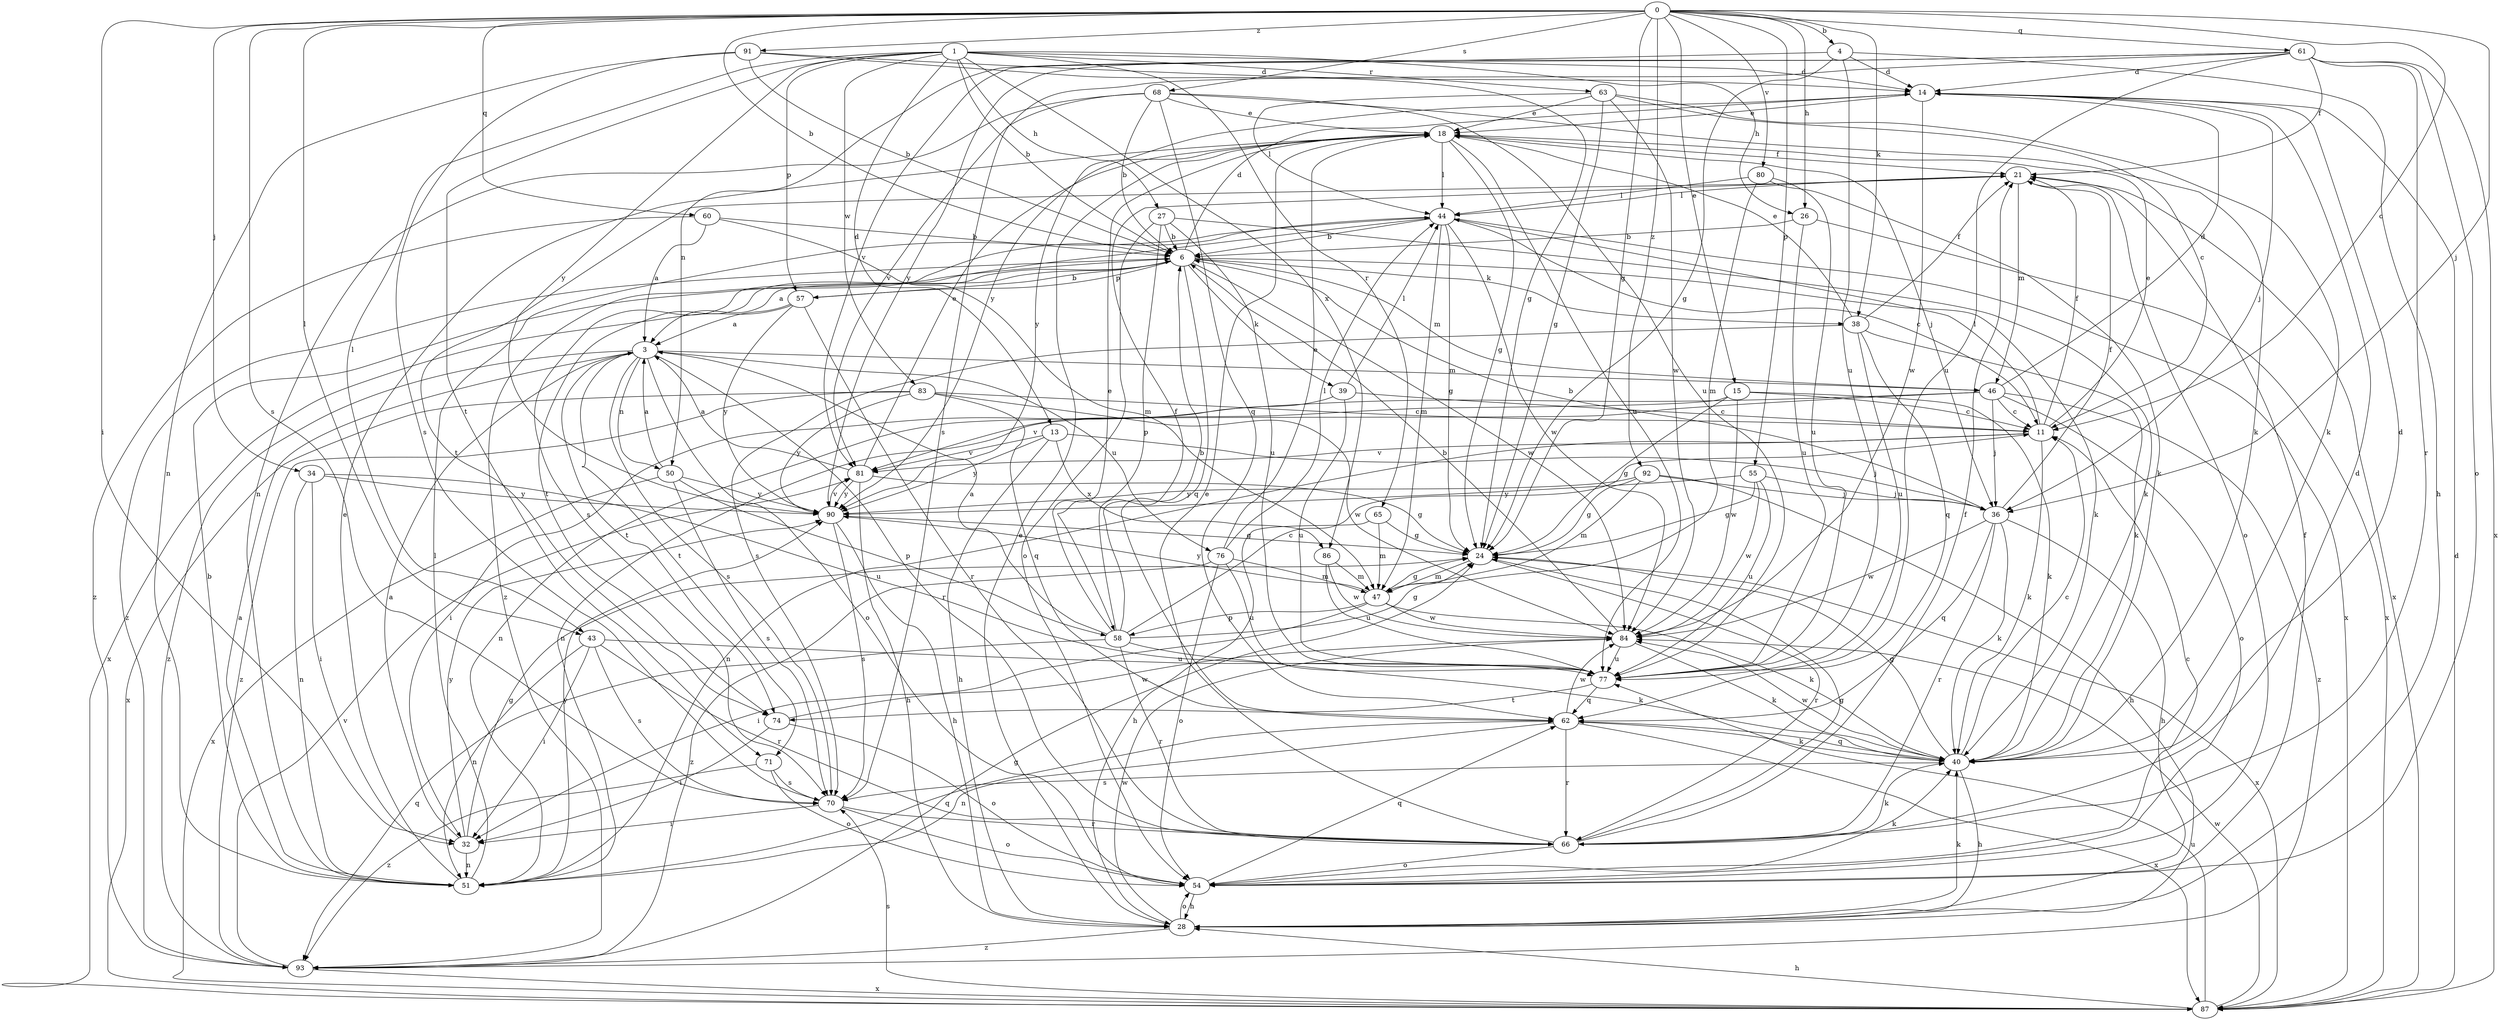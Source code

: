 strict digraph  {
0;
1;
3;
4;
6;
11;
13;
14;
15;
18;
21;
24;
26;
27;
28;
32;
34;
36;
38;
39;
40;
43;
44;
46;
47;
50;
51;
54;
55;
57;
58;
60;
61;
62;
63;
65;
66;
68;
70;
71;
74;
76;
77;
80;
81;
83;
84;
86;
87;
90;
91;
92;
93;
0 -> 4  [label=b];
0 -> 6  [label=b];
0 -> 11  [label=c];
0 -> 15  [label=e];
0 -> 24  [label=g];
0 -> 26  [label=h];
0 -> 32  [label=i];
0 -> 34  [label=j];
0 -> 36  [label=j];
0 -> 38  [label=k];
0 -> 43  [label=l];
0 -> 55  [label=p];
0 -> 60  [label=q];
0 -> 61  [label=q];
0 -> 68  [label=s];
0 -> 70  [label=s];
0 -> 80  [label=v];
0 -> 91  [label=z];
0 -> 92  [label=z];
1 -> 6  [label=b];
1 -> 13  [label=d];
1 -> 14  [label=d];
1 -> 26  [label=h];
1 -> 27  [label=h];
1 -> 43  [label=l];
1 -> 57  [label=p];
1 -> 63  [label=r];
1 -> 65  [label=r];
1 -> 71  [label=t];
1 -> 83  [label=w];
1 -> 86  [label=x];
1 -> 90  [label=y];
3 -> 46  [label=m];
3 -> 50  [label=n];
3 -> 54  [label=o];
3 -> 66  [label=r];
3 -> 70  [label=s];
3 -> 71  [label=t];
3 -> 74  [label=t];
3 -> 76  [label=u];
3 -> 93  [label=z];
4 -> 14  [label=d];
4 -> 24  [label=g];
4 -> 28  [label=h];
4 -> 50  [label=n];
4 -> 77  [label=u];
6 -> 3  [label=a];
6 -> 14  [label=d];
6 -> 38  [label=k];
6 -> 39  [label=k];
6 -> 40  [label=k];
6 -> 46  [label=m];
6 -> 57  [label=p];
6 -> 62  [label=q];
6 -> 74  [label=t];
6 -> 84  [label=w];
6 -> 93  [label=z];
11 -> 18  [label=e];
11 -> 21  [label=f];
11 -> 40  [label=k];
11 -> 44  [label=l];
11 -> 51  [label=n];
11 -> 81  [label=v];
13 -> 28  [label=h];
13 -> 36  [label=j];
13 -> 81  [label=v];
13 -> 86  [label=x];
13 -> 90  [label=y];
14 -> 18  [label=e];
14 -> 36  [label=j];
14 -> 84  [label=w];
14 -> 90  [label=y];
15 -> 11  [label=c];
15 -> 24  [label=g];
15 -> 40  [label=k];
15 -> 51  [label=n];
15 -> 84  [label=w];
18 -> 21  [label=f];
18 -> 24  [label=g];
18 -> 36  [label=j];
18 -> 44  [label=l];
18 -> 77  [label=u];
18 -> 90  [label=y];
21 -> 44  [label=l];
21 -> 46  [label=m];
21 -> 54  [label=o];
21 -> 74  [label=t];
21 -> 87  [label=x];
24 -> 47  [label=m];
24 -> 66  [label=r];
24 -> 87  [label=x];
26 -> 6  [label=b];
26 -> 77  [label=u];
26 -> 87  [label=x];
27 -> 6  [label=b];
27 -> 40  [label=k];
27 -> 54  [label=o];
27 -> 58  [label=p];
27 -> 77  [label=u];
28 -> 18  [label=e];
28 -> 40  [label=k];
28 -> 54  [label=o];
28 -> 84  [label=w];
28 -> 93  [label=z];
32 -> 3  [label=a];
32 -> 24  [label=g];
32 -> 51  [label=n];
32 -> 90  [label=y];
34 -> 32  [label=i];
34 -> 51  [label=n];
34 -> 77  [label=u];
34 -> 90  [label=y];
36 -> 6  [label=b];
36 -> 21  [label=f];
36 -> 28  [label=h];
36 -> 40  [label=k];
36 -> 62  [label=q];
36 -> 66  [label=r];
36 -> 84  [label=w];
38 -> 18  [label=e];
38 -> 21  [label=f];
38 -> 40  [label=k];
38 -> 62  [label=q];
38 -> 70  [label=s];
38 -> 77  [label=u];
39 -> 11  [label=c];
39 -> 44  [label=l];
39 -> 77  [label=u];
39 -> 81  [label=v];
40 -> 11  [label=c];
40 -> 14  [label=d];
40 -> 24  [label=g];
40 -> 28  [label=h];
40 -> 62  [label=q];
40 -> 70  [label=s];
40 -> 84  [label=w];
43 -> 32  [label=i];
43 -> 51  [label=n];
43 -> 66  [label=r];
43 -> 70  [label=s];
43 -> 77  [label=u];
44 -> 6  [label=b];
44 -> 11  [label=c];
44 -> 24  [label=g];
44 -> 47  [label=m];
44 -> 70  [label=s];
44 -> 84  [label=w];
44 -> 87  [label=x];
44 -> 93  [label=z];
46 -> 11  [label=c];
46 -> 14  [label=d];
46 -> 32  [label=i];
46 -> 36  [label=j];
46 -> 51  [label=n];
46 -> 54  [label=o];
46 -> 93  [label=z];
47 -> 24  [label=g];
47 -> 32  [label=i];
47 -> 40  [label=k];
47 -> 58  [label=p];
47 -> 84  [label=w];
47 -> 90  [label=y];
50 -> 3  [label=a];
50 -> 58  [label=p];
50 -> 70  [label=s];
50 -> 87  [label=x];
50 -> 90  [label=y];
51 -> 3  [label=a];
51 -> 6  [label=b];
51 -> 18  [label=e];
51 -> 44  [label=l];
51 -> 62  [label=q];
51 -> 90  [label=y];
54 -> 11  [label=c];
54 -> 21  [label=f];
54 -> 28  [label=h];
54 -> 40  [label=k];
54 -> 62  [label=q];
55 -> 24  [label=g];
55 -> 36  [label=j];
55 -> 77  [label=u];
55 -> 84  [label=w];
55 -> 90  [label=y];
57 -> 3  [label=a];
57 -> 6  [label=b];
57 -> 66  [label=r];
57 -> 87  [label=x];
57 -> 90  [label=y];
58 -> 3  [label=a];
58 -> 6  [label=b];
58 -> 11  [label=c];
58 -> 18  [label=e];
58 -> 21  [label=f];
58 -> 24  [label=g];
58 -> 40  [label=k];
58 -> 66  [label=r];
58 -> 93  [label=q];
60 -> 3  [label=a];
60 -> 6  [label=b];
60 -> 47  [label=m];
60 -> 93  [label=z];
61 -> 14  [label=d];
61 -> 21  [label=f];
61 -> 54  [label=o];
61 -> 66  [label=r];
61 -> 70  [label=s];
61 -> 77  [label=u];
61 -> 81  [label=v];
61 -> 87  [label=x];
61 -> 90  [label=y];
62 -> 40  [label=k];
62 -> 51  [label=n];
62 -> 66  [label=r];
62 -> 84  [label=w];
62 -> 87  [label=x];
63 -> 11  [label=c];
63 -> 18  [label=e];
63 -> 24  [label=g];
63 -> 40  [label=k];
63 -> 44  [label=l];
63 -> 84  [label=w];
65 -> 24  [label=g];
65 -> 28  [label=h];
65 -> 47  [label=m];
66 -> 14  [label=d];
66 -> 18  [label=e];
66 -> 21  [label=f];
66 -> 24  [label=g];
66 -> 40  [label=k];
66 -> 54  [label=o];
68 -> 6  [label=b];
68 -> 18  [label=e];
68 -> 40  [label=k];
68 -> 51  [label=n];
68 -> 62  [label=q];
68 -> 77  [label=u];
68 -> 81  [label=v];
70 -> 32  [label=i];
70 -> 54  [label=o];
70 -> 66  [label=r];
71 -> 54  [label=o];
71 -> 70  [label=s];
71 -> 93  [label=z];
74 -> 32  [label=i];
74 -> 54  [label=o];
74 -> 84  [label=w];
76 -> 18  [label=e];
76 -> 44  [label=l];
76 -> 47  [label=m];
76 -> 54  [label=o];
76 -> 77  [label=u];
76 -> 93  [label=z];
77 -> 62  [label=q];
77 -> 74  [label=t];
80 -> 40  [label=k];
80 -> 44  [label=l];
80 -> 47  [label=m];
80 -> 77  [label=u];
81 -> 3  [label=a];
81 -> 18  [label=e];
81 -> 24  [label=g];
81 -> 28  [label=h];
81 -> 90  [label=y];
83 -> 11  [label=c];
83 -> 62  [label=q];
83 -> 84  [label=w];
83 -> 87  [label=x];
83 -> 90  [label=y];
83 -> 93  [label=z];
84 -> 6  [label=b];
84 -> 40  [label=k];
84 -> 77  [label=u];
86 -> 47  [label=m];
86 -> 77  [label=u];
86 -> 84  [label=w];
87 -> 14  [label=d];
87 -> 28  [label=h];
87 -> 70  [label=s];
87 -> 77  [label=u];
87 -> 84  [label=w];
90 -> 24  [label=g];
90 -> 28  [label=h];
90 -> 70  [label=s];
90 -> 81  [label=v];
91 -> 6  [label=b];
91 -> 14  [label=d];
91 -> 24  [label=g];
91 -> 51  [label=n];
91 -> 70  [label=s];
92 -> 24  [label=g];
92 -> 28  [label=h];
92 -> 36  [label=j];
92 -> 47  [label=m];
92 -> 90  [label=y];
93 -> 24  [label=g];
93 -> 81  [label=v];
93 -> 87  [label=x];
}
